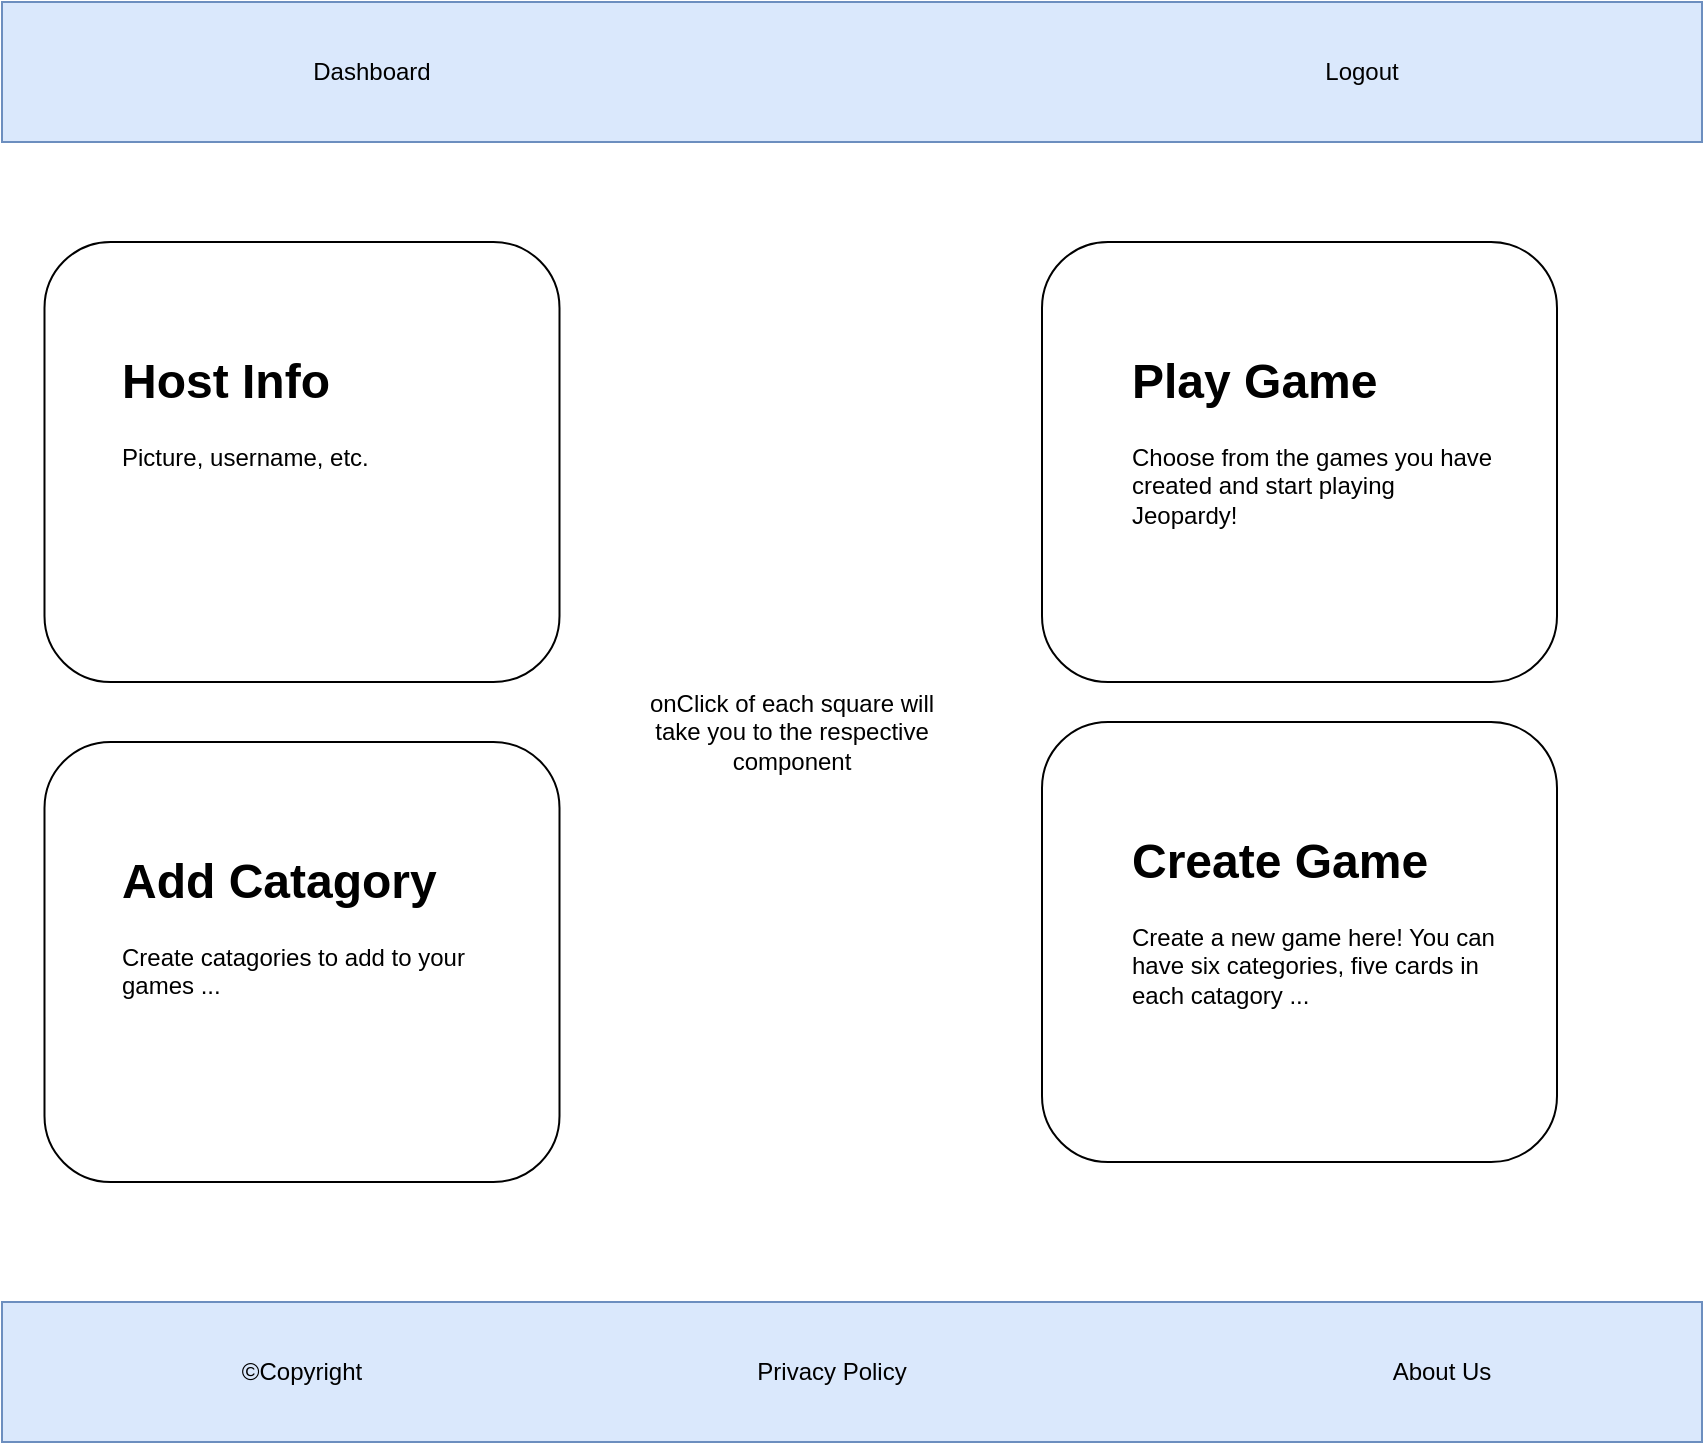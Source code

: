 <mxfile version="20.3.0" type="device"><diagram id="fvQrUP8hThEVy_PcrRIc" name="Page-1"><mxGraphModel dx="862" dy="545" grid="1" gridSize="10" guides="1" tooltips="1" connect="1" arrows="1" fold="1" page="1" pageScale="1" pageWidth="850" pageHeight="1100" math="0" shadow="0"><root><mxCell id="0"/><mxCell id="1" parent="0"/><mxCell id="vDe9gCnrkB2ip9gjzLAA-1" value="" style="rounded=0;whiteSpace=wrap;html=1;fillColor=#dae8fc;strokeColor=#6c8ebf;" parent="1" vertex="1"><mxGeometry width="850" height="70" as="geometry"/></mxCell><mxCell id="vDe9gCnrkB2ip9gjzLAA-2" value="Dashboard" style="text;html=1;strokeColor=none;fillColor=none;align=center;verticalAlign=middle;whiteSpace=wrap;rounded=0;" parent="1" vertex="1"><mxGeometry x="140" y="20" width="90" height="30" as="geometry"/></mxCell><mxCell id="vDe9gCnrkB2ip9gjzLAA-3" value="Logout" style="text;html=1;strokeColor=none;fillColor=none;align=center;verticalAlign=middle;whiteSpace=wrap;rounded=0;" parent="1" vertex="1"><mxGeometry x="650" y="20" width="60" height="30" as="geometry"/></mxCell><mxCell id="vDe9gCnrkB2ip9gjzLAA-6" value="" style="rounded=1;whiteSpace=wrap;html=1;" parent="1" vertex="1"><mxGeometry x="520" y="360" width="257.5" height="220" as="geometry"/></mxCell><mxCell id="vDe9gCnrkB2ip9gjzLAA-7" value="" style="rounded=1;whiteSpace=wrap;html=1;" parent="1" vertex="1"><mxGeometry x="520" y="120" width="257.5" height="220" as="geometry"/></mxCell><mxCell id="vDe9gCnrkB2ip9gjzLAA-8" value="&lt;h1&gt;Create Game&lt;/h1&gt;&lt;p&gt;Create a new game here! You can have six categories, five cards in each catagory ...&lt;/p&gt;" style="text;html=1;strokeColor=none;fillColor=none;spacing=5;spacingTop=-20;whiteSpace=wrap;overflow=hidden;rounded=0;" parent="1" vertex="1"><mxGeometry x="560" y="410" width="190" height="120" as="geometry"/></mxCell><mxCell id="vDe9gCnrkB2ip9gjzLAA-9" value="&lt;h1&gt;Play Game&lt;/h1&gt;&lt;p&gt;Choose from the games you have created and start playing Jeopardy!&lt;/p&gt;" style="text;html=1;strokeColor=none;fillColor=none;spacing=5;spacingTop=-20;whiteSpace=wrap;overflow=hidden;rounded=0;" parent="1" vertex="1"><mxGeometry x="560" y="170" width="190" height="120" as="geometry"/></mxCell><mxCell id="vDe9gCnrkB2ip9gjzLAA-10" value="onClick of each square will take you to the respective component" style="text;html=1;strokeColor=none;fillColor=none;align=center;verticalAlign=middle;whiteSpace=wrap;rounded=0;" parent="1" vertex="1"><mxGeometry x="310" y="350" width="170" height="30" as="geometry"/></mxCell><mxCell id="vDe9gCnrkB2ip9gjzLAA-12" value="" style="rounded=0;whiteSpace=wrap;html=1;fillColor=#dae8fc;strokeColor=#6c8ebf;" parent="1" vertex="1"><mxGeometry y="650" width="850" height="70" as="geometry"/></mxCell><mxCell id="vDe9gCnrkB2ip9gjzLAA-13" value="About Us" style="text;html=1;strokeColor=none;fillColor=none;align=center;verticalAlign=middle;whiteSpace=wrap;rounded=0;" parent="1" vertex="1"><mxGeometry x="690" y="670" width="60" height="30" as="geometry"/></mxCell><mxCell id="vDe9gCnrkB2ip9gjzLAA-14" value="Privacy Policy" style="text;html=1;strokeColor=none;fillColor=none;align=center;verticalAlign=middle;whiteSpace=wrap;rounded=0;" parent="1" vertex="1"><mxGeometry x="375" y="670" width="80" height="30" as="geometry"/></mxCell><mxCell id="vDe9gCnrkB2ip9gjzLAA-15" value="©Copyright" style="text;html=1;strokeColor=none;fillColor=none;align=center;verticalAlign=middle;whiteSpace=wrap;rounded=0;" parent="1" vertex="1"><mxGeometry x="110" y="670" width="80" height="30" as="geometry"/></mxCell><mxCell id="5akEgZ7o9M0BOeuGgAd8-2" value="" style="rounded=1;whiteSpace=wrap;html=1;" vertex="1" parent="1"><mxGeometry x="21.25" y="370" width="257.5" height="220" as="geometry"/></mxCell><mxCell id="5akEgZ7o9M0BOeuGgAd8-3" value="&lt;h1&gt;Add Catagory&lt;/h1&gt;&lt;p&gt;Create catagories to add to your games ...&lt;/p&gt;" style="text;html=1;strokeColor=none;fillColor=none;spacing=5;spacingTop=-20;whiteSpace=wrap;overflow=hidden;rounded=0;" vertex="1" parent="1"><mxGeometry x="55" y="420" width="190" height="120" as="geometry"/></mxCell><mxCell id="5akEgZ7o9M0BOeuGgAd8-4" value="" style="rounded=1;whiteSpace=wrap;html=1;" vertex="1" parent="1"><mxGeometry x="21.25" y="120" width="257.5" height="220" as="geometry"/></mxCell><mxCell id="5akEgZ7o9M0BOeuGgAd8-5" value="&lt;h1&gt;Host Info&lt;/h1&gt;&lt;p&gt;Picture, username, etc.&lt;/p&gt;" style="text;html=1;strokeColor=none;fillColor=none;spacing=5;spacingTop=-20;whiteSpace=wrap;overflow=hidden;rounded=0;" vertex="1" parent="1"><mxGeometry x="55" y="170" width="190" height="120" as="geometry"/></mxCell></root></mxGraphModel></diagram></mxfile>